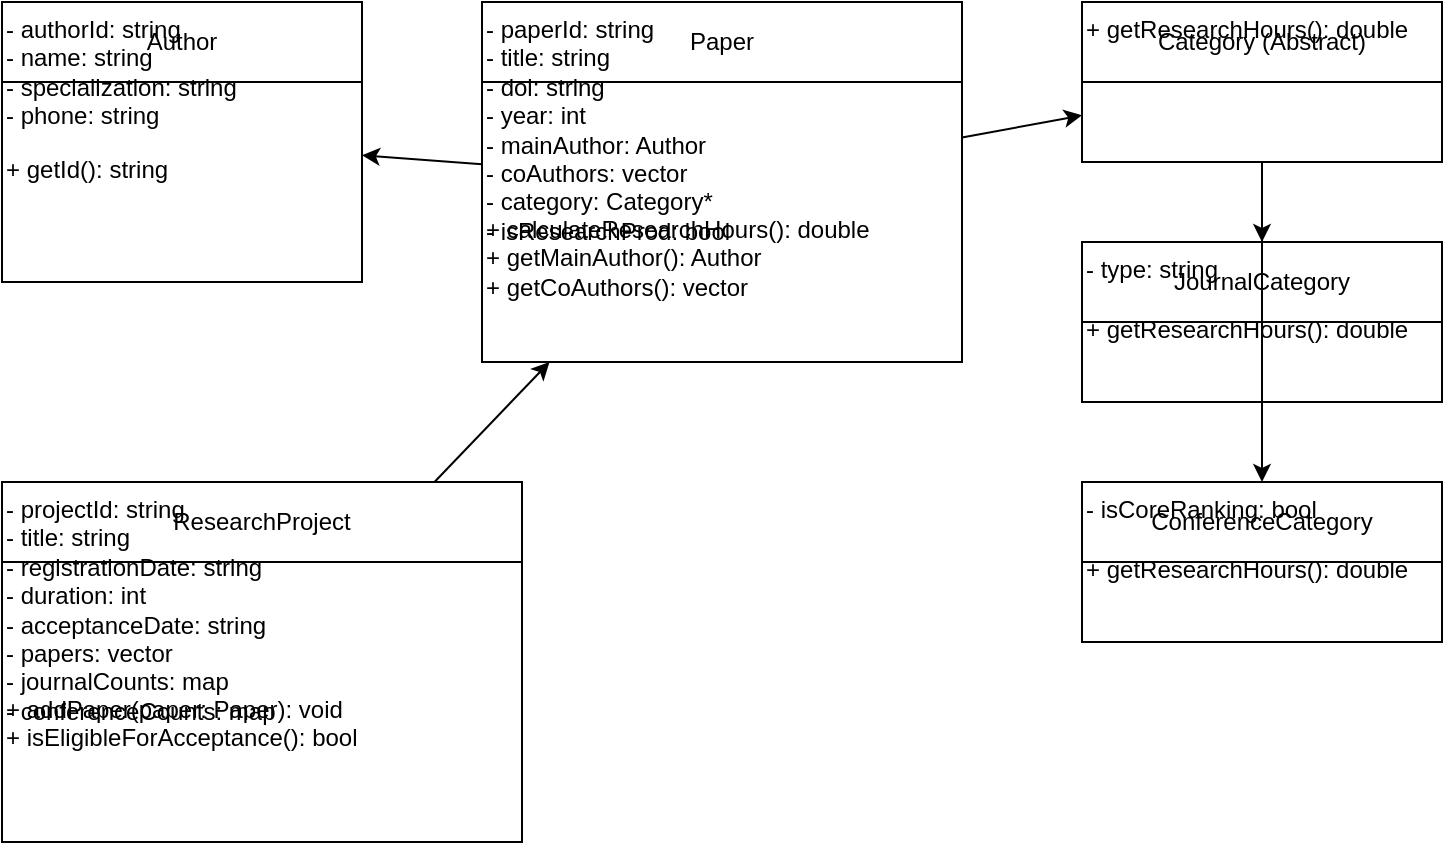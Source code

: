 <mxfile>
  <diagram name="Class Diagram" id="classDiagram">
    <mxGraphModel dx="800" dy="600" grid="1" gridSize="10" guides="1" tooltips="1" connect="1" arrows="1">
      <root>
        <mxCell id="0" />
        <mxCell id="1" parent="0" />
        <!-- Author -->
        <mxCell id="Author" value="Author" style="shape=swimlane;whiteSpace=wrap;html=1;" vertex="1" parent="1">
          <mxGeometry x="60" y="60" width="180" height="140" as="geometry" />
        </mxCell>
        <mxCell id="AuthorAttributes" value="- authorId: string&#10;- name: string&#10;- specialization: string&#10;- phone: string" style="text;html=1;whiteSpace=wrap;html=1;" vertex="1" parent="Author">
          <mxGeometry x="0" y="0" width="180" height="70" as="geometry" />
        </mxCell>
        <mxCell id="AuthorMethods" value="+ getId(): string" style="text;html=1;whiteSpace=wrap;html=1;" vertex="1" parent="Author">
          <mxGeometry x="0" y="70" width="180" height="50" as="geometry" />
        </mxCell>
        <!-- Paper -->
        <mxCell id="Paper" value="Paper" style="shape=swimlane;whiteSpace=wrap;html=1;" vertex="1" parent="1">
          <mxGeometry x="300" y="60" width="240" height="180" as="geometry" />
        </mxCell>
        <mxCell id="PaperAttributes" value="- paperId: string&#10;- title: string&#10;- doi: string&#10;- year: int&#10;- mainAuthor: Author&#10;- coAuthors: vector&lt;Author&gt;&#10;- category: Category*&#10;- isResearchProd: bool" style="text;html=1;whiteSpace=wrap;html=1;" vertex="1" parent="Paper">
          <mxGeometry x="0" y="0" width="240" height="100" as="geometry" />
        </mxCell>
        <mxCell id="PaperMethods" value="+ calculateResearchHours(): double&#10;+ getMainAuthor(): Author&#10;+ getCoAuthors(): vector&lt;Author&gt;" style="text;html=1;whiteSpace=wrap;html=1;" vertex="1" parent="Paper">
          <mxGeometry x="0" y="100" width="240" height="80" as="geometry" />
        </mxCell>
        <!-- Category -->
        <mxCell id="Category" value="Category (Abstract)" style="shape=swimlane;whiteSpace=wrap;html=1;" vertex="1" parent="1">
          <mxGeometry x="600" y="60" width="180" height="80" as="geometry" />
        </mxCell>
        <mxCell id="CategoryMethods" value="+ getResearchHours(): double" style="text;html=1;whiteSpace=wrap;html=1;" vertex="1" parent="Category">
          <mxGeometry x="0" y="0" width="180" height="50" as="geometry" />
        </mxCell>
        <!-- JournalCategory -->
        <mxCell id="JournalCategory" value="JournalCategory" style="shape=swimlane;whiteSpace=wrap;html=1;" vertex="1" parent="1">
          <mxGeometry x="600" y="180" width="180" height="80" as="geometry" />
        </mxCell>
        <mxCell id="JournalCategoryAttributes" value="- type: string" style="text;html=1;whiteSpace=wrap;html=1;" vertex="1" parent="JournalCategory">
          <mxGeometry x="0" y="0" width="180" height="30" as="geometry" />
        </mxCell>
        <mxCell id="JournalCategoryMethods" value="+ getResearchHours(): double" style="text;html=1;whiteSpace=wrap;html=1;" vertex="1" parent="JournalCategory">
          <mxGeometry x="0" y="30" width="180" height="50" as="geometry" />
        </mxCell>
        <!-- ConferenceCategory -->
        <mxCell id="ConferenceCategory" value="ConferenceCategory" style="shape=swimlane;whiteSpace=wrap;html=1;" vertex="1" parent="1">
          <mxGeometry x="600" y="300" width="180" height="80" as="geometry" />
        </mxCell>
        <mxCell id="ConferenceCategoryAttributes" value="- isCoreRanking: bool" style="text;html=1;whiteSpace=wrap;html=1;" vertex="1" parent="ConferenceCategory">
          <mxGeometry x="0" y="0" width="180" height="30" as="geometry" />
        </mxCell>
        <mxCell id="ConferenceCategoryMethods" value="+ getResearchHours(): double" style="text;html=1;whiteSpace=wrap;html=1;" vertex="1" parent="ConferenceCategory">
          <mxGeometry x="0" y="30" width="180" height="50" as="geometry" />
        </mxCell>
        <!-- ResearchProject -->
        <mxCell id="ResearchProject" value="ResearchProject" style="shape=swimlane;whiteSpace=wrap;html=1;" vertex="1" parent="1">
          <mxGeometry x="60" y="300" width="260" height="180" as="geometry" />
        </mxCell>
        <mxCell id="ResearchProjectAttributes" value="- projectId: string&#10;- title: string&#10;- registrationDate: string&#10;- duration: int&#10;- acceptanceDate: string&#10;- papers: vector&lt;Paper&gt;&#10;- journalCounts: map&lt;string,int&gt;&#10;- conferenceCounts: map&lt;string,int&gt;" style="text;html=1;whiteSpace=wrap;html=1;" vertex="1" parent="ResearchProject">
          <mxGeometry x="0" y="0" width="260" height="100" as="geometry" />
        </mxCell>
        <mxCell id="ResearchProjectMethods" value="+ addPaper(paper: Paper): void&#10;+ isEligibleForAcceptance(): bool" style="text;html=1;whiteSpace=wrap;html=1;" vertex="1" parent="ResearchProject">
          <mxGeometry x="0" y="100" width="260" height="80" as="geometry" />
        </mxCell>
        <!-- Relationships -->
        <mxCell id="Relation1" edge="1" parent="1" source="Paper" target="Author">
          <mxGeometry relative="1" as="geometry" />
        </mxCell>
        <mxCell id="Relation2" edge="1" parent="1" source="Paper" target="Category">
          <mxGeometry relative="1" as="geometry" />
        </mxCell>
        <mxCell id="Relation3" edge="1" parent="1" source="Category" target="JournalCategory">
          <mxGeometry relative="1" as="geometry" />
        </mxCell>
        <mxCell id="Relation4" edge="1" parent="1" source="Category" target="ConferenceCategory">
          <mxGeometry relative="1" as="geometry" />
        </mxCell>
        <mxCell id="Relation5" edge="1" parent="1" source="ResearchProject" target="Paper">
          <mxGeometry relative="1" as="geometry" />
        </mxCell>
      </root>
    </mxGraphModel>
  </diagram>
</mxfile>
